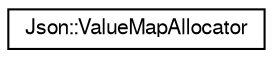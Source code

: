 digraph "Graphical Class Hierarchy"
{
  edge [fontname="FreeSans",fontsize="10",labelfontname="FreeSans",labelfontsize="10"];
  node [fontname="FreeSans",fontsize="10",shape=record];
  rankdir="LR";
  Node1 [label="Json::ValueMapAllocator",height=0.2,width=0.4,color="black", fillcolor="white", style="filled",URL="$class_json_1_1_value_map_allocator.html",tooltip="Allocator to customize Value internal map. "];
}
